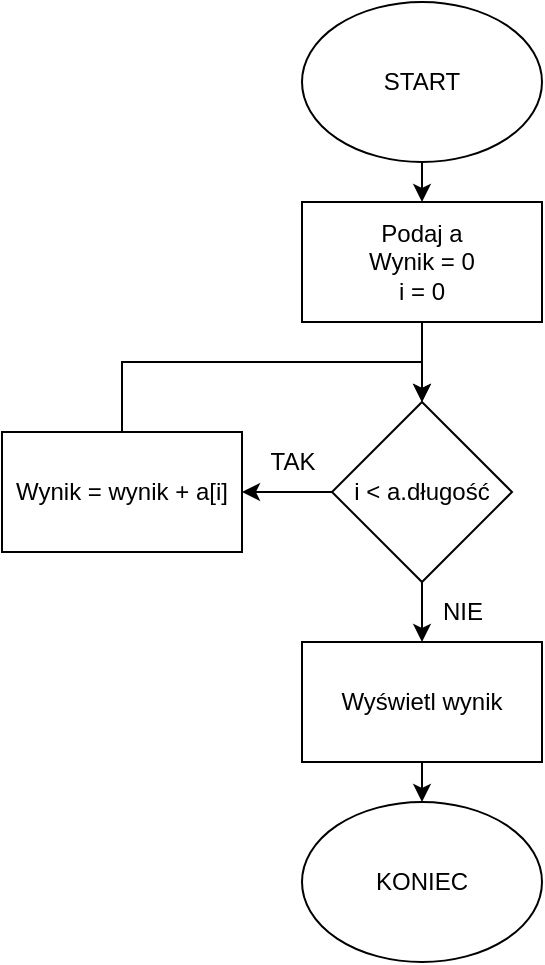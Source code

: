 <mxfile version="20.8.20" type="github">
  <diagram id="C5RBs43oDa-KdzZeNtuy" name="Page-1">
    <mxGraphModel dx="1434" dy="796" grid="1" gridSize="10" guides="1" tooltips="1" connect="1" arrows="1" fold="1" page="1" pageScale="1" pageWidth="827" pageHeight="1169" math="0" shadow="0">
      <root>
        <mxCell id="WIyWlLk6GJQsqaUBKTNV-0" />
        <mxCell id="WIyWlLk6GJQsqaUBKTNV-1" parent="WIyWlLk6GJQsqaUBKTNV-0" />
        <mxCell id="U3PedLdftcRpJFfK1BTl-7" style="edgeStyle=orthogonalEdgeStyle;rounded=0;orthogonalLoop=1;jettySize=auto;html=1;exitX=0.5;exitY=1;exitDx=0;exitDy=0;entryX=0.5;entryY=0;entryDx=0;entryDy=0;" edge="1" parent="WIyWlLk6GJQsqaUBKTNV-1" source="U3PedLdftcRpJFfK1BTl-0" target="U3PedLdftcRpJFfK1BTl-6">
          <mxGeometry relative="1" as="geometry" />
        </mxCell>
        <mxCell id="U3PedLdftcRpJFfK1BTl-0" value="START" style="ellipse;whiteSpace=wrap;html=1;" vertex="1" parent="WIyWlLk6GJQsqaUBKTNV-1">
          <mxGeometry x="360" y="20" width="120" height="80" as="geometry" />
        </mxCell>
        <mxCell id="U3PedLdftcRpJFfK1BTl-1" value="KONIEC" style="ellipse;whiteSpace=wrap;html=1;" vertex="1" parent="WIyWlLk6GJQsqaUBKTNV-1">
          <mxGeometry x="360" y="420" width="120" height="80" as="geometry" />
        </mxCell>
        <mxCell id="U3PedLdftcRpJFfK1BTl-9" style="edgeStyle=orthogonalEdgeStyle;rounded=0;orthogonalLoop=1;jettySize=auto;html=1;exitX=0.5;exitY=1;exitDx=0;exitDy=0;entryX=0.5;entryY=0;entryDx=0;entryDy=0;" edge="1" parent="WIyWlLk6GJQsqaUBKTNV-1" source="U3PedLdftcRpJFfK1BTl-6" target="U3PedLdftcRpJFfK1BTl-8">
          <mxGeometry relative="1" as="geometry" />
        </mxCell>
        <mxCell id="U3PedLdftcRpJFfK1BTl-6" value="Podaj a&lt;br&gt;Wynik = 0&lt;br&gt;i = 0" style="rounded=0;whiteSpace=wrap;html=1;" vertex="1" parent="WIyWlLk6GJQsqaUBKTNV-1">
          <mxGeometry x="360" y="120" width="120" height="60" as="geometry" />
        </mxCell>
        <mxCell id="U3PedLdftcRpJFfK1BTl-12" style="edgeStyle=orthogonalEdgeStyle;rounded=0;orthogonalLoop=1;jettySize=auto;html=1;exitX=0.5;exitY=1;exitDx=0;exitDy=0;entryX=0.5;entryY=0;entryDx=0;entryDy=0;" edge="1" parent="WIyWlLk6GJQsqaUBKTNV-1" source="U3PedLdftcRpJFfK1BTl-8" target="U3PedLdftcRpJFfK1BTl-10">
          <mxGeometry relative="1" as="geometry" />
        </mxCell>
        <mxCell id="U3PedLdftcRpJFfK1BTl-15" style="edgeStyle=orthogonalEdgeStyle;rounded=0;orthogonalLoop=1;jettySize=auto;html=1;exitX=0;exitY=0.5;exitDx=0;exitDy=0;entryX=1;entryY=0.5;entryDx=0;entryDy=0;" edge="1" parent="WIyWlLk6GJQsqaUBKTNV-1" source="U3PedLdftcRpJFfK1BTl-8" target="U3PedLdftcRpJFfK1BTl-14">
          <mxGeometry relative="1" as="geometry" />
        </mxCell>
        <mxCell id="U3PedLdftcRpJFfK1BTl-8" value="i &amp;lt; a.długość" style="rhombus;whiteSpace=wrap;html=1;" vertex="1" parent="WIyWlLk6GJQsqaUBKTNV-1">
          <mxGeometry x="375" y="220" width="90" height="90" as="geometry" />
        </mxCell>
        <mxCell id="U3PedLdftcRpJFfK1BTl-11" style="edgeStyle=orthogonalEdgeStyle;rounded=0;orthogonalLoop=1;jettySize=auto;html=1;exitX=0.5;exitY=1;exitDx=0;exitDy=0;entryX=0.5;entryY=0;entryDx=0;entryDy=0;" edge="1" parent="WIyWlLk6GJQsqaUBKTNV-1" source="U3PedLdftcRpJFfK1BTl-10" target="U3PedLdftcRpJFfK1BTl-1">
          <mxGeometry relative="1" as="geometry" />
        </mxCell>
        <mxCell id="U3PedLdftcRpJFfK1BTl-10" value="Wyświetl wynik" style="rounded=0;whiteSpace=wrap;html=1;" vertex="1" parent="WIyWlLk6GJQsqaUBKTNV-1">
          <mxGeometry x="360" y="340" width="120" height="60" as="geometry" />
        </mxCell>
        <mxCell id="U3PedLdftcRpJFfK1BTl-13" value="NIE" style="text;html=1;align=center;verticalAlign=middle;resizable=0;points=[];autosize=1;strokeColor=none;fillColor=none;" vertex="1" parent="WIyWlLk6GJQsqaUBKTNV-1">
          <mxGeometry x="420" y="310" width="40" height="30" as="geometry" />
        </mxCell>
        <mxCell id="U3PedLdftcRpJFfK1BTl-17" style="edgeStyle=orthogonalEdgeStyle;rounded=0;orthogonalLoop=1;jettySize=auto;html=1;exitX=0.5;exitY=0;exitDx=0;exitDy=0;entryX=0.5;entryY=0;entryDx=0;entryDy=0;" edge="1" parent="WIyWlLk6GJQsqaUBKTNV-1" source="U3PedLdftcRpJFfK1BTl-14" target="U3PedLdftcRpJFfK1BTl-8">
          <mxGeometry relative="1" as="geometry" />
        </mxCell>
        <mxCell id="U3PedLdftcRpJFfK1BTl-14" value="Wynik = wynik + a[i]" style="rounded=0;whiteSpace=wrap;html=1;" vertex="1" parent="WIyWlLk6GJQsqaUBKTNV-1">
          <mxGeometry x="210" y="235" width="120" height="60" as="geometry" />
        </mxCell>
        <mxCell id="U3PedLdftcRpJFfK1BTl-16" value="TAK" style="text;html=1;align=center;verticalAlign=middle;resizable=0;points=[];autosize=1;strokeColor=none;fillColor=none;" vertex="1" parent="WIyWlLk6GJQsqaUBKTNV-1">
          <mxGeometry x="330" y="235" width="50" height="30" as="geometry" />
        </mxCell>
      </root>
    </mxGraphModel>
  </diagram>
</mxfile>
